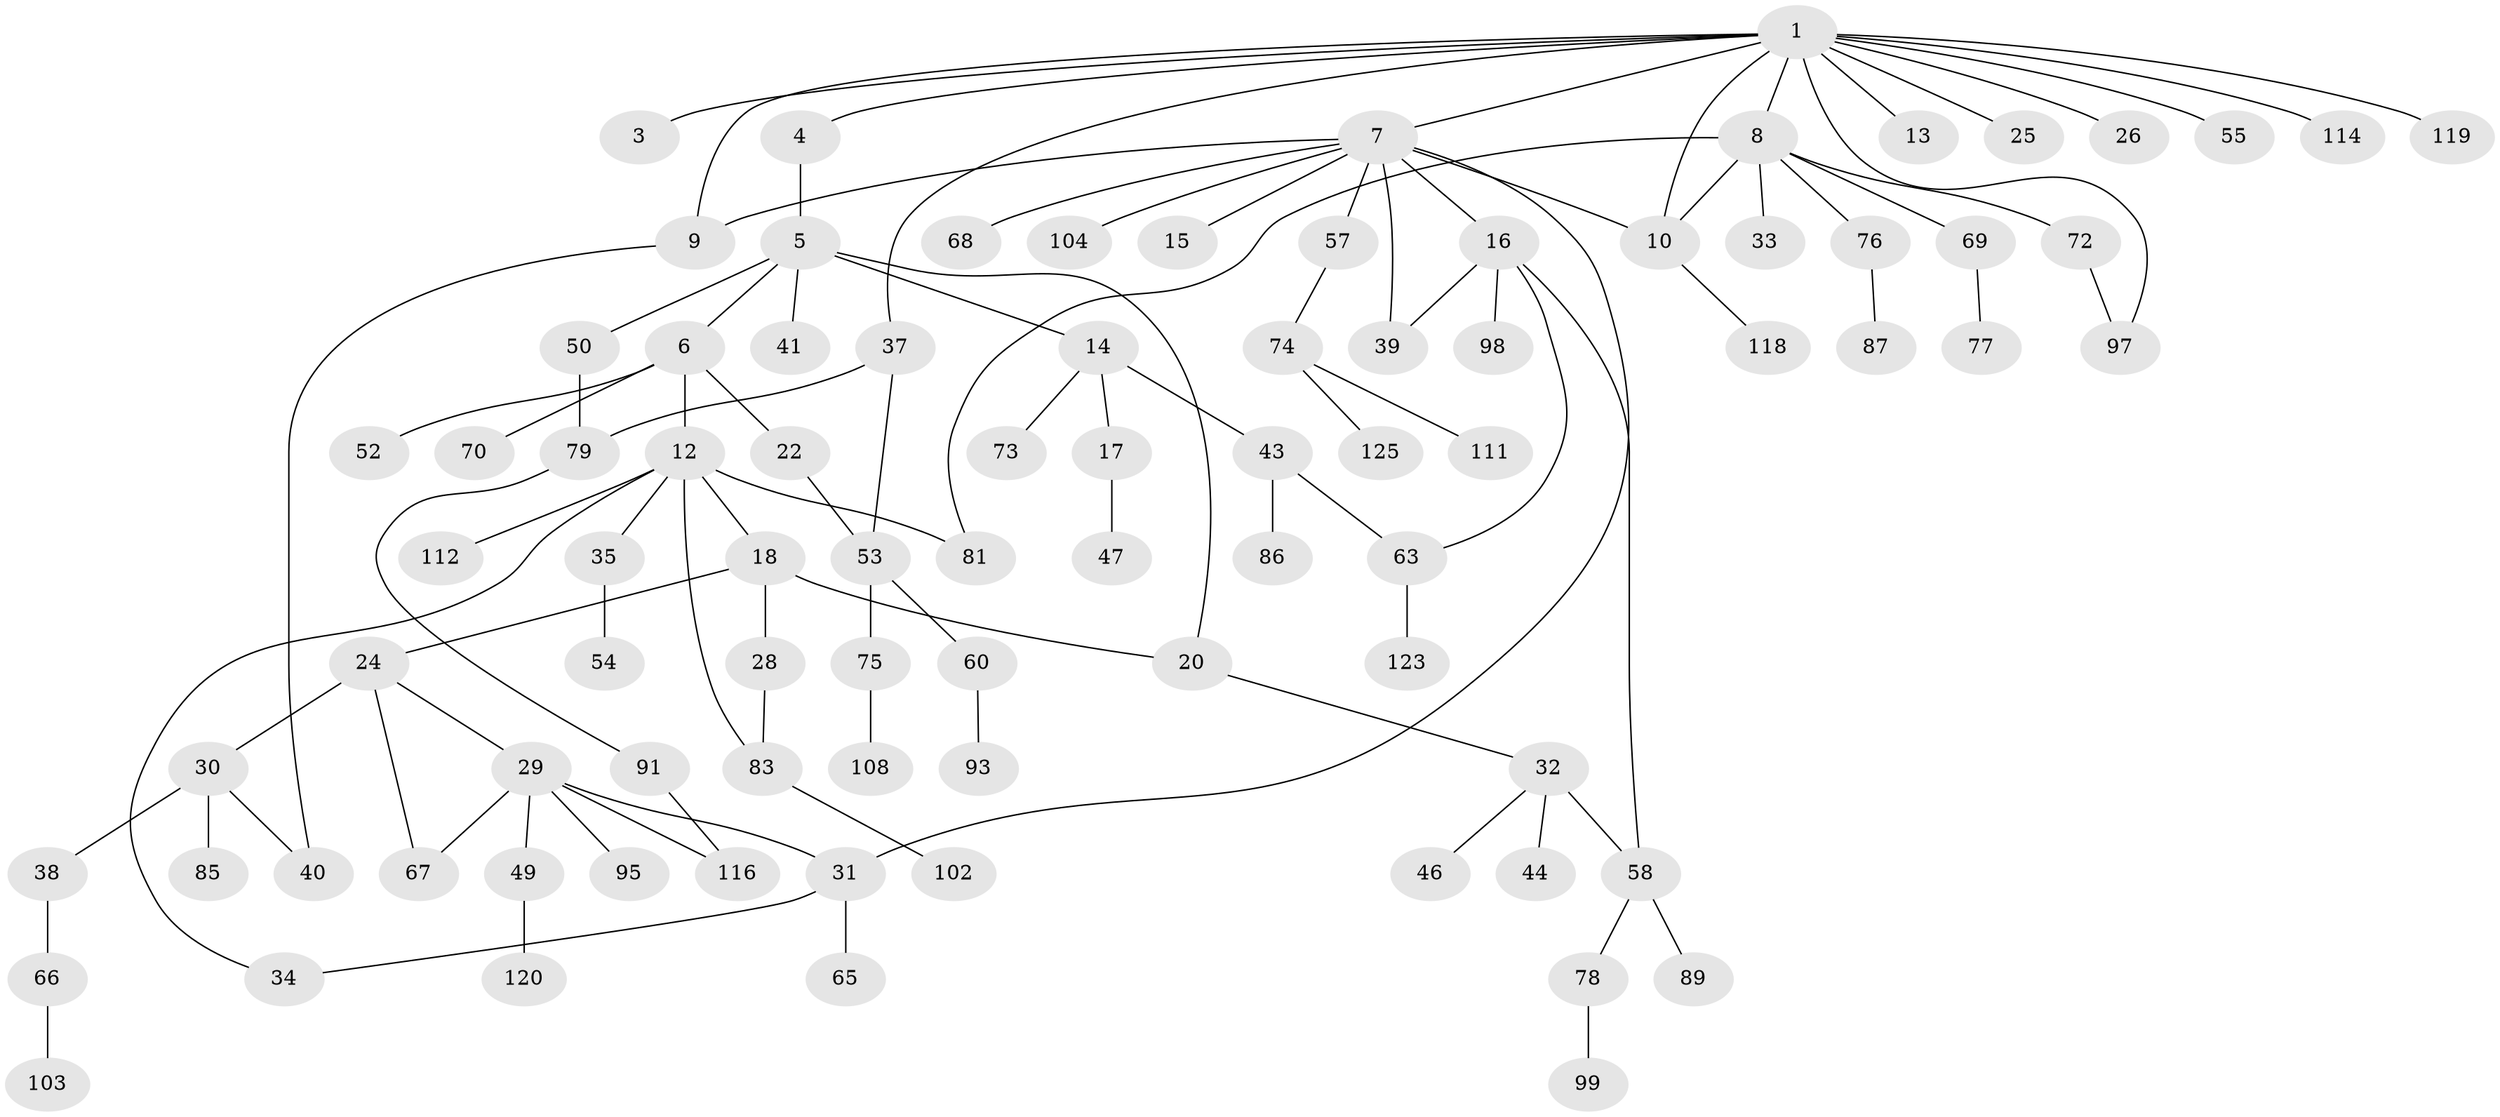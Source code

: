 // Generated by graph-tools (version 1.1) at 2025/23/03/03/25 07:23:34]
// undirected, 87 vertices, 103 edges
graph export_dot {
graph [start="1"]
  node [color=gray90,style=filled];
  1 [super="+2"];
  3;
  4;
  5 [super="+42"];
  6 [super="+21"];
  7 [super="+11"];
  8 [super="+62"];
  9 [super="+115"];
  10 [super="+19"];
  12 [super="+61"];
  13;
  14 [super="+113"];
  15 [super="+59"];
  16 [super="+27"];
  17 [super="+88"];
  18 [super="+23"];
  20 [super="+94"];
  22;
  24;
  25;
  26;
  28 [super="+51"];
  29 [super="+45"];
  30 [super="+64"];
  31 [super="+82"];
  32 [super="+36"];
  33;
  34 [super="+117"];
  35;
  37;
  38 [super="+56"];
  39 [super="+48"];
  40;
  41;
  43 [super="+80"];
  44;
  46;
  47 [super="+109"];
  49 [super="+106"];
  50 [super="+71"];
  52;
  53 [super="+96"];
  54;
  55;
  57 [super="+105"];
  58 [super="+90"];
  60 [super="+110"];
  63 [super="+100"];
  65;
  66;
  67 [super="+107"];
  68;
  69;
  70;
  72;
  73;
  74 [super="+92"];
  75;
  76;
  77;
  78;
  79 [super="+84"];
  81 [super="+121"];
  83;
  85;
  86;
  87;
  89;
  91 [super="+101"];
  93;
  95;
  97 [super="+124"];
  98;
  99;
  102;
  103 [super="+122"];
  104;
  108;
  111;
  112;
  114;
  116;
  118;
  119;
  120;
  123;
  125;
  1 -- 3;
  1 -- 7;
  1 -- 8;
  1 -- 9;
  1 -- 25;
  1 -- 26;
  1 -- 37;
  1 -- 55;
  1 -- 114;
  1 -- 119;
  1 -- 4;
  1 -- 13;
  1 -- 97;
  1 -- 10;
  4 -- 5;
  5 -- 6;
  5 -- 14;
  5 -- 20;
  5 -- 41;
  5 -- 50;
  6 -- 12;
  6 -- 70;
  6 -- 52;
  6 -- 22;
  7 -- 15;
  7 -- 16;
  7 -- 10;
  7 -- 31;
  7 -- 68;
  7 -- 39;
  7 -- 104;
  7 -- 57;
  7 -- 9;
  8 -- 10;
  8 -- 33;
  8 -- 69;
  8 -- 81;
  8 -- 72;
  8 -- 76;
  9 -- 40;
  10 -- 118;
  12 -- 18;
  12 -- 34;
  12 -- 35;
  12 -- 83;
  12 -- 112;
  12 -- 81;
  14 -- 17;
  14 -- 43;
  14 -- 73;
  16 -- 58;
  16 -- 98;
  16 -- 63;
  16 -- 39;
  17 -- 47;
  18 -- 24;
  18 -- 28;
  18 -- 20;
  20 -- 32;
  22 -- 53;
  24 -- 29;
  24 -- 30;
  24 -- 67;
  28 -- 83;
  29 -- 31;
  29 -- 49;
  29 -- 116;
  29 -- 95;
  29 -- 67;
  30 -- 38;
  30 -- 40;
  30 -- 85;
  31 -- 65;
  31 -- 34;
  32 -- 44;
  32 -- 46;
  32 -- 58;
  35 -- 54;
  37 -- 53;
  37 -- 79;
  38 -- 66;
  43 -- 86;
  43 -- 63;
  49 -- 120;
  50 -- 79;
  53 -- 60;
  53 -- 75;
  57 -- 74;
  58 -- 78;
  58 -- 89;
  60 -- 93;
  63 -- 123;
  66 -- 103;
  69 -- 77;
  72 -- 97;
  74 -- 125;
  74 -- 111;
  75 -- 108;
  76 -- 87;
  78 -- 99;
  79 -- 91;
  83 -- 102;
  91 -- 116;
}
